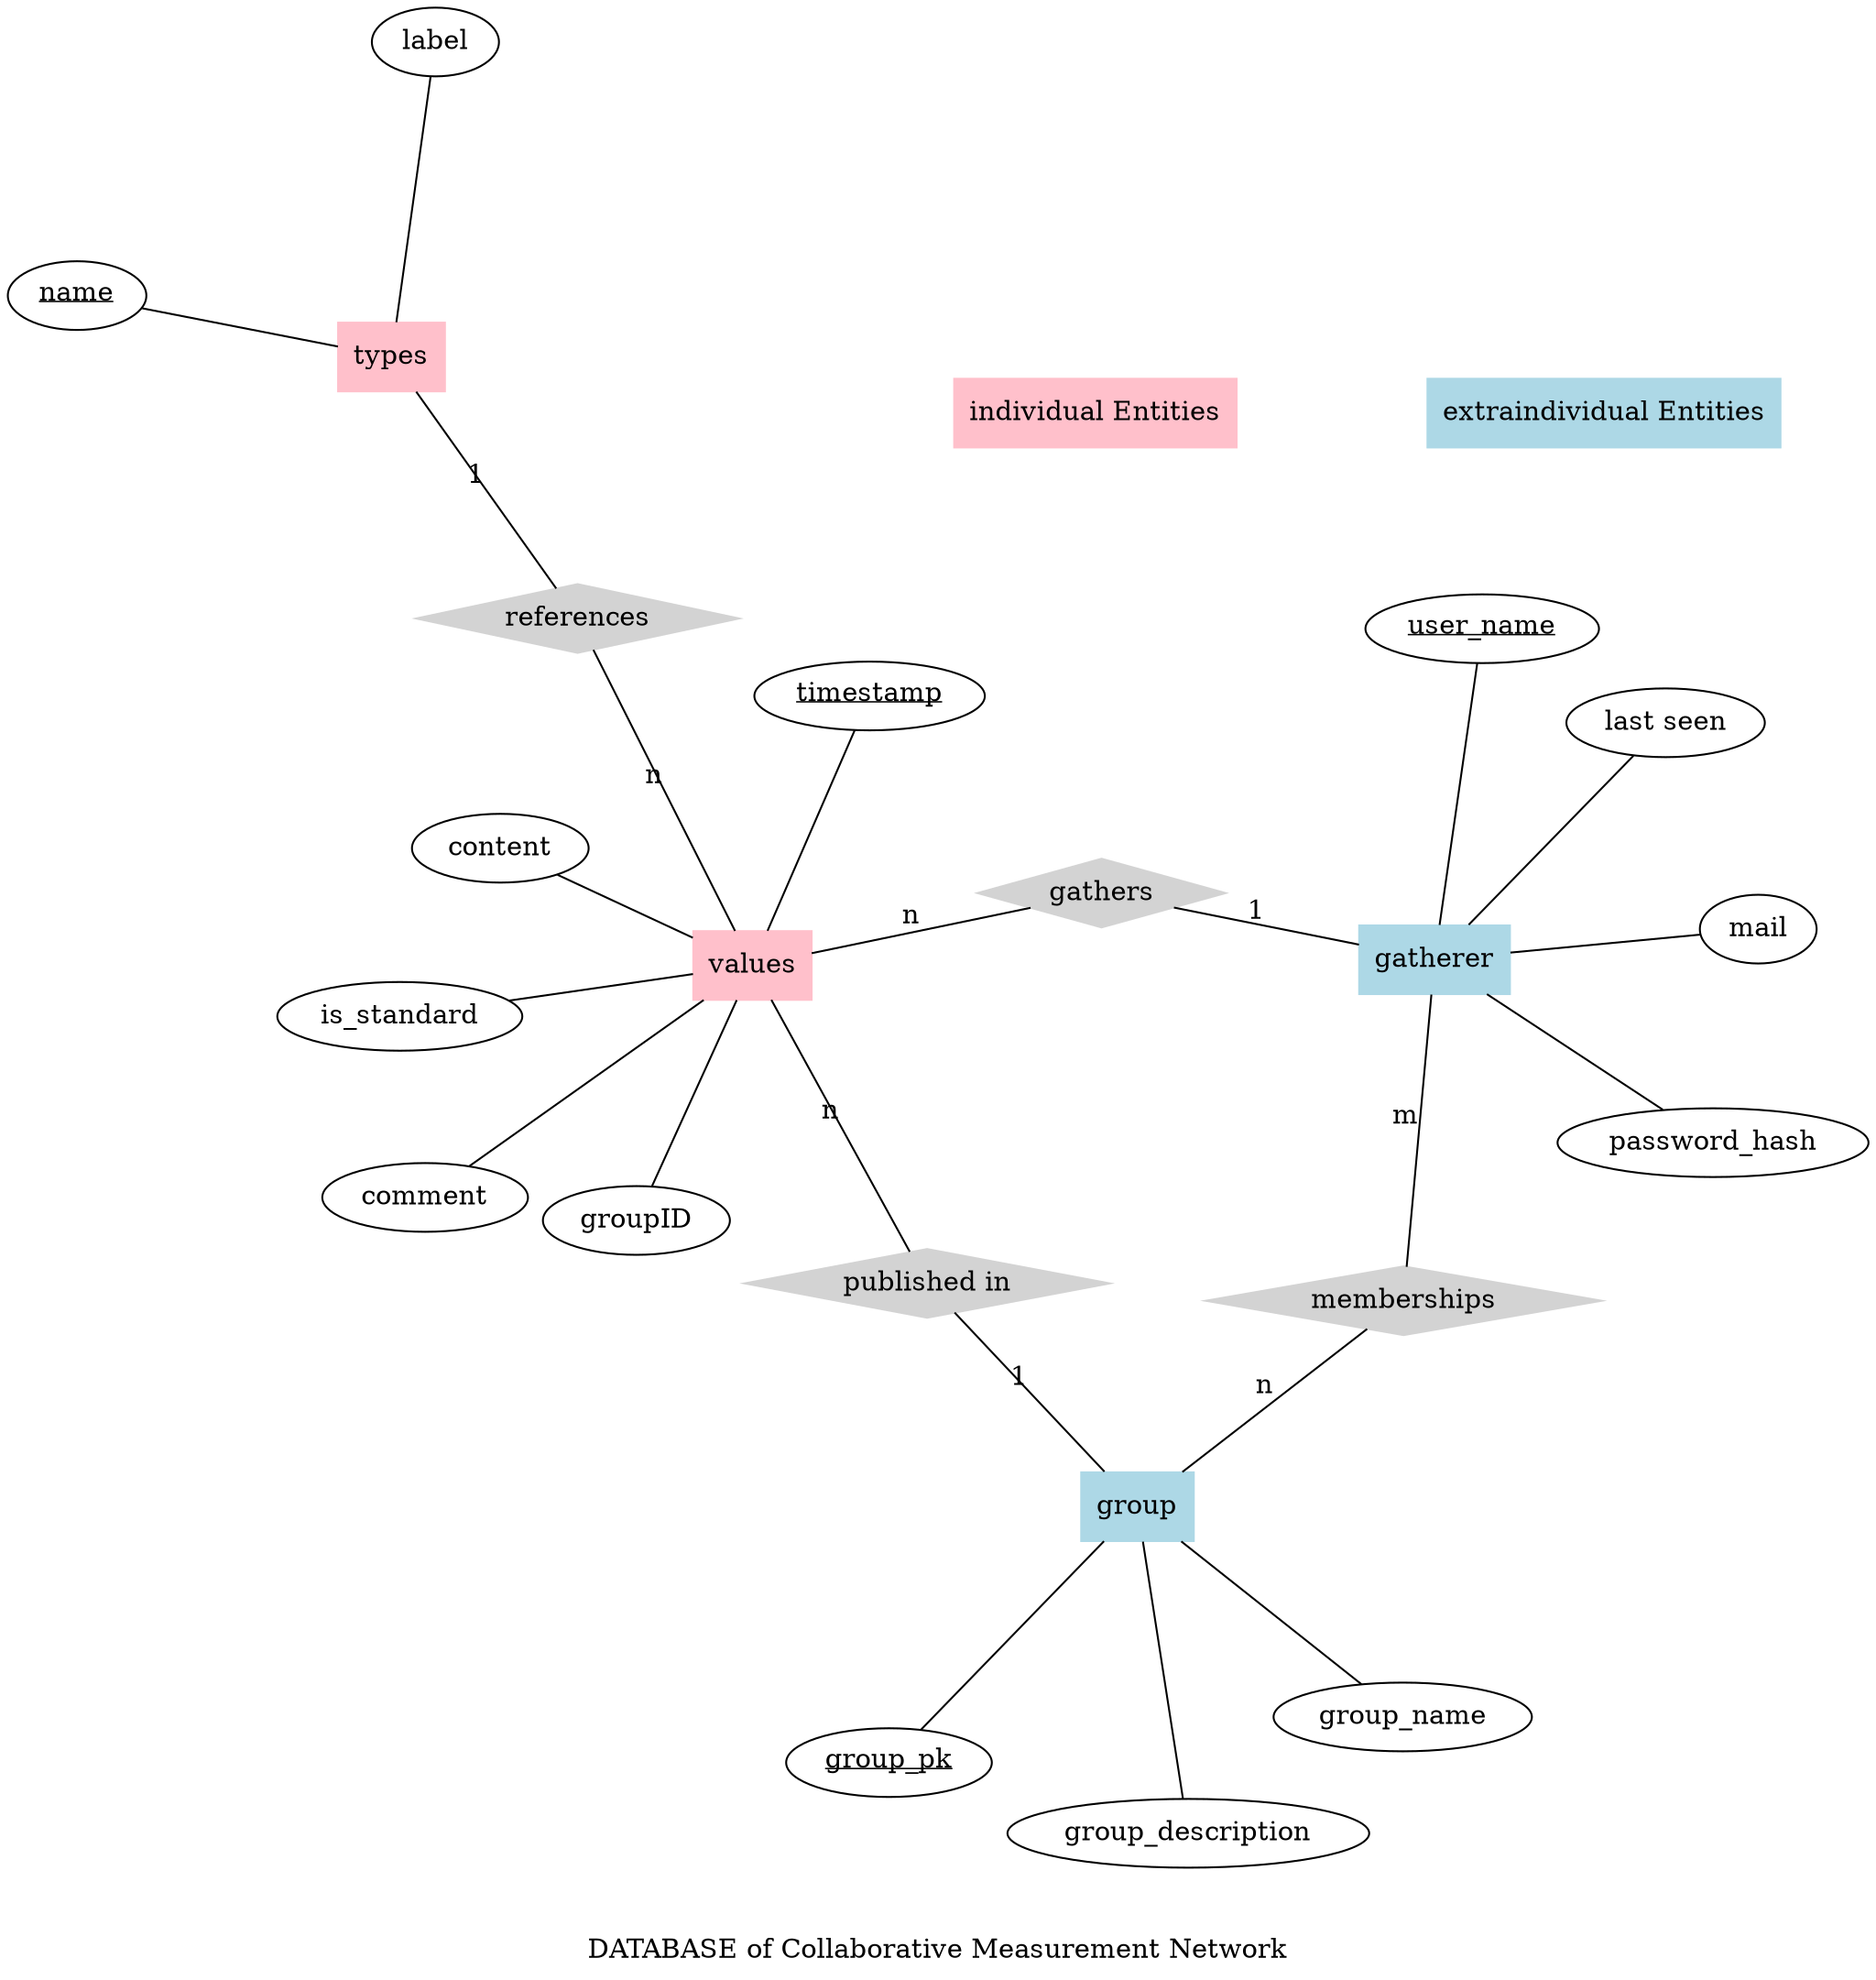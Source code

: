 graph ER {

    layout = neato;
    overlap = false;
    
    
    //individual attributes    
    node [shape=ellipse] { name0; label; comment; content; timestamp; status; is_standard; groupID;}
    //extraindividual attributes
    node [shape=ellipse]{  groupPK; group_name; group_description; user_name; password_hash; mail;}
    //relationships
    node [shape=diamond,style=filled,color=lightgrey] {"references"; "gathers"; "memberships"; "published in"} 
    //extraindividual entities
    node [shape=box, color=lightblue] {"group"; user; "extraindividual Entities"}
    // individual Entities
    node [shape=box color=pink]{ types; values; "individual Entities"};
    
    user_name [label=<<u>user_name</u>>];
    groupPK  [label=<<u>group_pk</u>>];
    
    name0 -- types;
    label -- types;
    name0 [label=<<u>name</u>>];
    
    user [label = "gatherer"]
    
    content -- values;
    is_standard -- values;
    timestamp -- values;
    comment -- values;
    
    timestamp [label=<<u>timestamp</u>>];
    
    status -- user;
    
    status [label="last seen"];
    groupID -- values;
    
    types -- "references" [label="1",len=1.00];
    values -- "references" [label="n",len=1.00];
    
    user -- "gathers" [label="1",len=1.00];
    values -- "gathers" [label="n",len=1.00];
    
    "group" -- groupPK;
    "group" -- group_name;
    "group" -- group_description;
    
    user -- password_hash; 
    user -- mail;
    user -- user_name;
    
    memberships -- group [label="n",len=1.00];
    memberships -- user [label="m",len=1.00];
    
    "published in" -- values [label="n",len=1.00];
    "published in" -- group [label="1",len=1.00];
    
    label = "\n\nDATABASE of Collaborative Measurement Network";
    
    fontsize=14;
}
